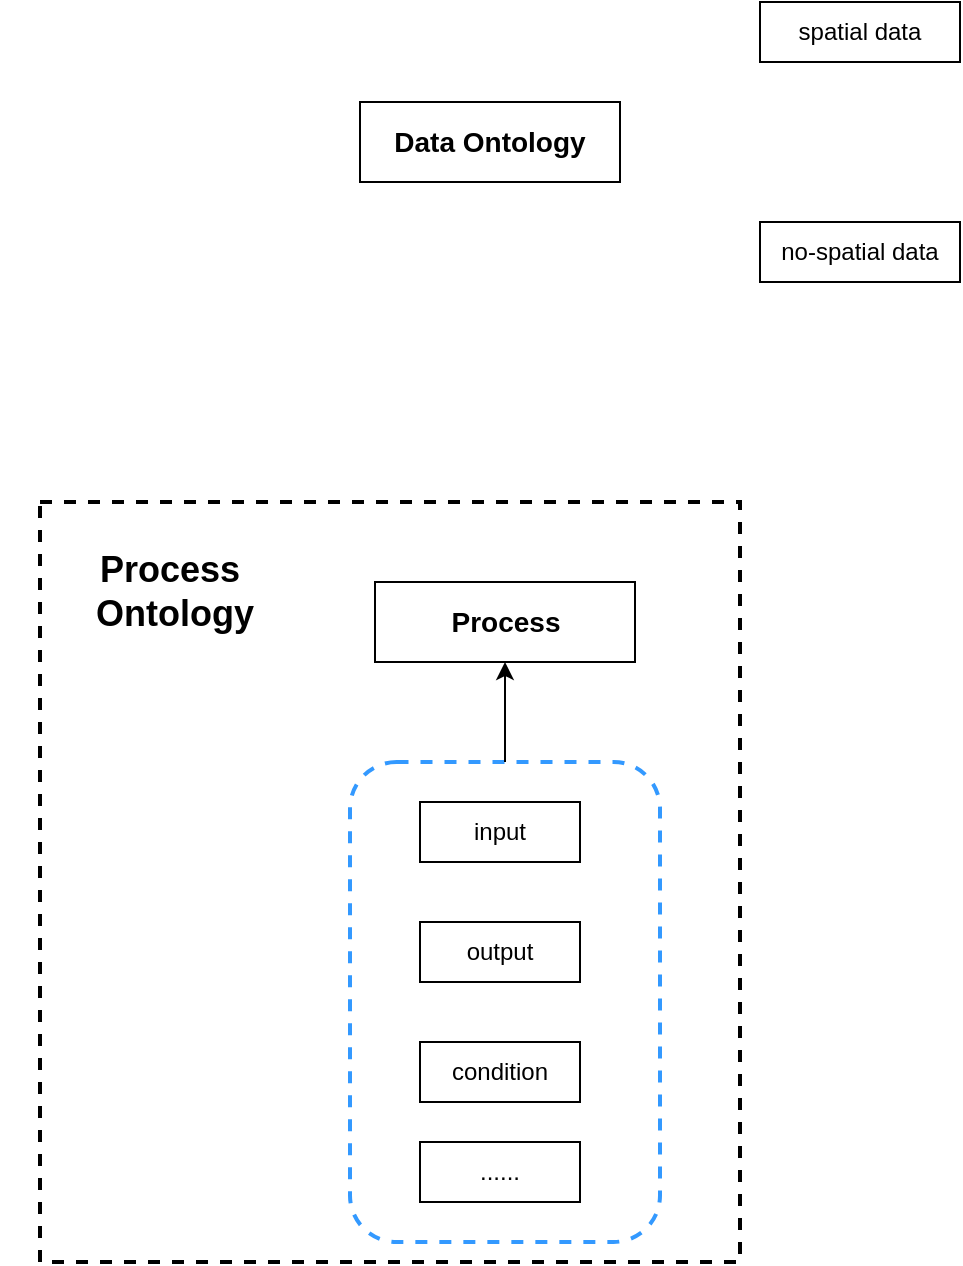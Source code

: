 <mxfile version="14.6.0" type="github">
  <diagram id="Qz8gKT990qur2fdX-tO0" name="Page-1">
    <mxGraphModel dx="1695" dy="402" grid="1" gridSize="10" guides="1" tooltips="1" connect="1" arrows="1" fold="1" page="1" pageScale="1" pageWidth="827" pageHeight="1169" math="0" shadow="0">
      <root>
        <mxCell id="0" />
        <mxCell id="1" parent="0" />
        <mxCell id="xSgDS9MD3J4MHn4KoTYO-1" value="&lt;font style=&quot;font-size: 14px&quot;&gt;&lt;b&gt;Process&lt;/b&gt;&lt;/font&gt;" style="rounded=0;whiteSpace=wrap;html=1;fillColor=#FFFFFF;strokeColor=#000000;" vertex="1" parent="1">
          <mxGeometry x="117.5" y="400" width="130" height="40" as="geometry" />
        </mxCell>
        <mxCell id="xSgDS9MD3J4MHn4KoTYO-8" value="" style="rounded=1;whiteSpace=wrap;html=1;dashed=1;strokeColor=#3399FF;fillColor=none;strokeWidth=2;" vertex="1" parent="1">
          <mxGeometry x="105" y="490" width="155" height="240" as="geometry" />
        </mxCell>
        <mxCell id="xSgDS9MD3J4MHn4KoTYO-9" value="" style="endArrow=classic;html=1;exitX=0.5;exitY=0;exitDx=0;exitDy=0;entryX=0.5;entryY=1;entryDx=0;entryDy=0;" edge="1" parent="1" source="xSgDS9MD3J4MHn4KoTYO-8" target="xSgDS9MD3J4MHn4KoTYO-1">
          <mxGeometry width="50" height="50" relative="1" as="geometry">
            <mxPoint x="400" y="480" as="sourcePoint" />
            <mxPoint x="190" y="450" as="targetPoint" />
          </mxGeometry>
        </mxCell>
        <mxCell id="xSgDS9MD3J4MHn4KoTYO-12" value="" style="rounded=0;whiteSpace=wrap;html=1;dashed=1;strokeColor=#000000;strokeWidth=2;fillColor=none;" vertex="1" parent="1">
          <mxGeometry x="-50" y="360" width="350" height="380" as="geometry" />
        </mxCell>
        <mxCell id="1N5ncKGWfzu7GIXW67kS-1" value="&lt;font style=&quot;font-size: 14px&quot;&gt;&lt;b&gt;Data Ontology&lt;/b&gt;&lt;/font&gt;" style="rounded=0;whiteSpace=wrap;html=1;fillColor=#FFFFFF;strokeColor=#000000;" parent="1" vertex="1">
          <mxGeometry x="110" y="160" width="130" height="40" as="geometry" />
        </mxCell>
        <mxCell id="1N5ncKGWfzu7GIXW67kS-2" value="spatial data" style="rounded=0;whiteSpace=wrap;html=1;strokeColor=#000000;fillColor=#FFFFFF;" parent="1" vertex="1">
          <mxGeometry x="310" y="110" width="100" height="30" as="geometry" />
        </mxCell>
        <mxCell id="1N5ncKGWfzu7GIXW67kS-3" value="no-spatial data" style="rounded=0;whiteSpace=wrap;html=1;strokeColor=#000000;fillColor=#FFFFFF;" parent="1" vertex="1">
          <mxGeometry x="310" y="220" width="100" height="30" as="geometry" />
        </mxCell>
        <mxCell id="xSgDS9MD3J4MHn4KoTYO-2" value="input" style="rounded=0;whiteSpace=wrap;html=1;strokeColor=#000000;fillColor=#FFFFFF;" vertex="1" parent="1">
          <mxGeometry x="140" y="510" width="80" height="30" as="geometry" />
        </mxCell>
        <mxCell id="xSgDS9MD3J4MHn4KoTYO-3" value="output" style="rounded=0;whiteSpace=wrap;html=1;strokeColor=#000000;fillColor=#FFFFFF;" vertex="1" parent="1">
          <mxGeometry x="140" y="570" width="80" height="30" as="geometry" />
        </mxCell>
        <mxCell id="xSgDS9MD3J4MHn4KoTYO-4" value="condition" style="rounded=0;whiteSpace=wrap;html=1;strokeColor=#000000;fillColor=#FFFFFF;" vertex="1" parent="1">
          <mxGeometry x="140" y="630" width="80" height="30" as="geometry" />
        </mxCell>
        <mxCell id="xSgDS9MD3J4MHn4KoTYO-5" value="......" style="rounded=0;whiteSpace=wrap;html=1;strokeColor=#000000;fillColor=#FFFFFF;" vertex="1" parent="1">
          <mxGeometry x="140" y="680" width="80" height="30" as="geometry" />
        </mxCell>
        <mxCell id="xSgDS9MD3J4MHn4KoTYO-13" value="&lt;font style=&quot;font-size: 18px&quot;&gt;&lt;b&gt;Process&lt;br&gt;&amp;nbsp;Ontology&lt;/b&gt;&lt;/font&gt;" style="text;html=1;strokeColor=none;fillColor=none;align=center;verticalAlign=middle;whiteSpace=wrap;rounded=0;dashed=1;" vertex="1" parent="1">
          <mxGeometry x="-70" y="380" width="170" height="50" as="geometry" />
        </mxCell>
      </root>
    </mxGraphModel>
  </diagram>
</mxfile>
